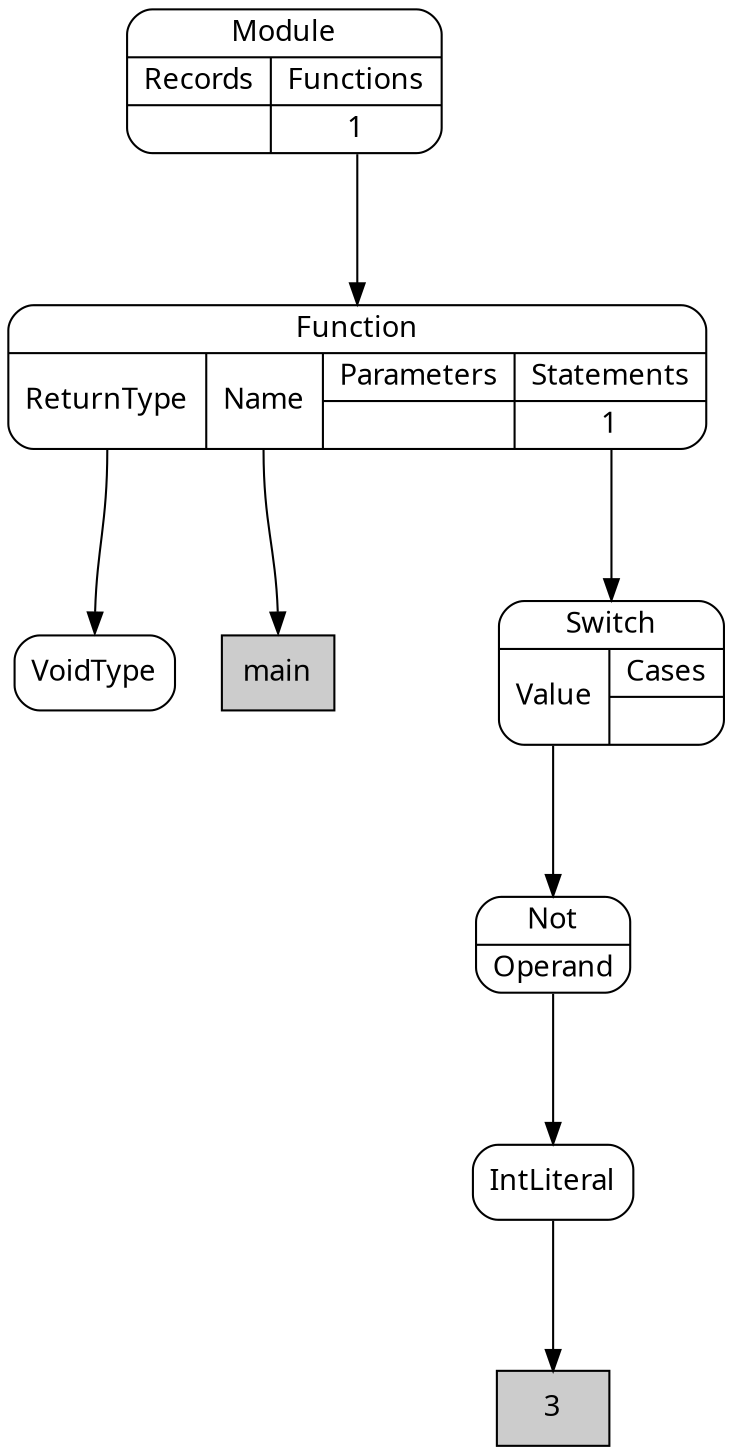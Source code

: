 digraph {
node [shape=Mrecord, style=filled, fillcolor=white, fontname="Calibri"];
graph [ordering=out, nodesep=0.3, ranksep=1];

# SimpleNode VoidType
node0 [label="VoidType", tooltip="VoidType"]

# DeclarationLiteral main
node1 [shape=box, label="main", fillcolor="#cccccc", tooltip="main"]

# Literal 3
node2 [shape=box, label="3", fillcolor="#cccccc", tooltip="3"]

# SimpleNode IntLiteral
node3:s -> node2:n
node3 [label="IntLiteral", tooltip="IntLiteral"]

# PortNode Not
node4:p0:s -> node3:n
node4 [label="{Not|{<p0>Operand}}", tooltip="Not"]

# PortNode Switch
node5:p0:s -> node4:n
node5 [label="{Switch|{<p0>Value|{Cases|{}}}}", tooltip="Switch"]

# PortNode Function
node6:p0:s -> node0:n
node6:p1:s -> node1:n
node6:p3_0:s -> node5:n
node6 [label="{Function|{<p0>ReturnType|<p1>Name|{Parameters|{}}|{Statements|{<p3_0>1}}}}", tooltip="Function"]

# PortNode Module
node7:p1_0:s -> node6:n
node7 [label="{Module|{{Records|{}}|{Functions|{<p1_0>1}}}}", tooltip="Module"]

}
